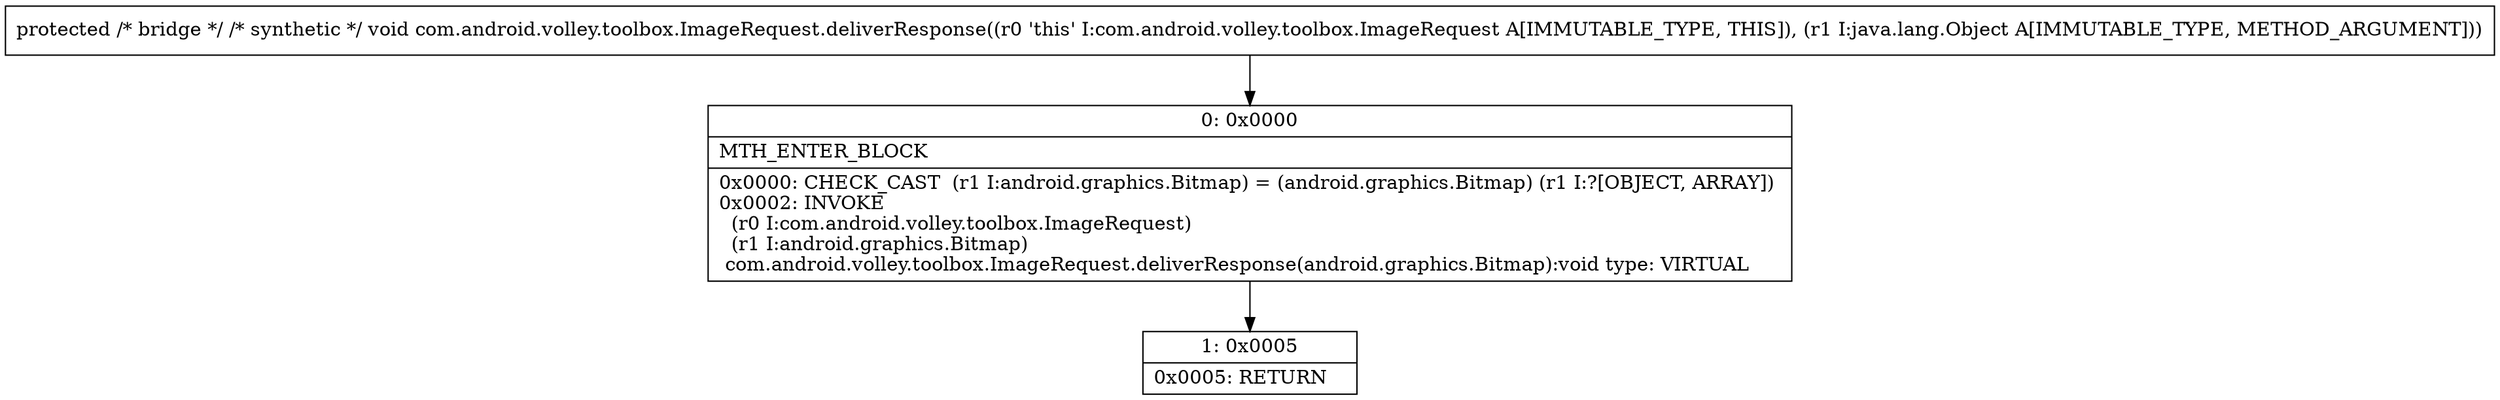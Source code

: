 digraph "CFG forcom.android.volley.toolbox.ImageRequest.deliverResponse(Ljava\/lang\/Object;)V" {
Node_0 [shape=record,label="{0\:\ 0x0000|MTH_ENTER_BLOCK\l|0x0000: CHECK_CAST  (r1 I:android.graphics.Bitmap) = (android.graphics.Bitmap) (r1 I:?[OBJECT, ARRAY]) \l0x0002: INVOKE  \l  (r0 I:com.android.volley.toolbox.ImageRequest)\l  (r1 I:android.graphics.Bitmap)\l com.android.volley.toolbox.ImageRequest.deliverResponse(android.graphics.Bitmap):void type: VIRTUAL \l}"];
Node_1 [shape=record,label="{1\:\ 0x0005|0x0005: RETURN   \l}"];
MethodNode[shape=record,label="{protected \/* bridge *\/ \/* synthetic *\/ void com.android.volley.toolbox.ImageRequest.deliverResponse((r0 'this' I:com.android.volley.toolbox.ImageRequest A[IMMUTABLE_TYPE, THIS]), (r1 I:java.lang.Object A[IMMUTABLE_TYPE, METHOD_ARGUMENT])) }"];
MethodNode -> Node_0;
Node_0 -> Node_1;
}

